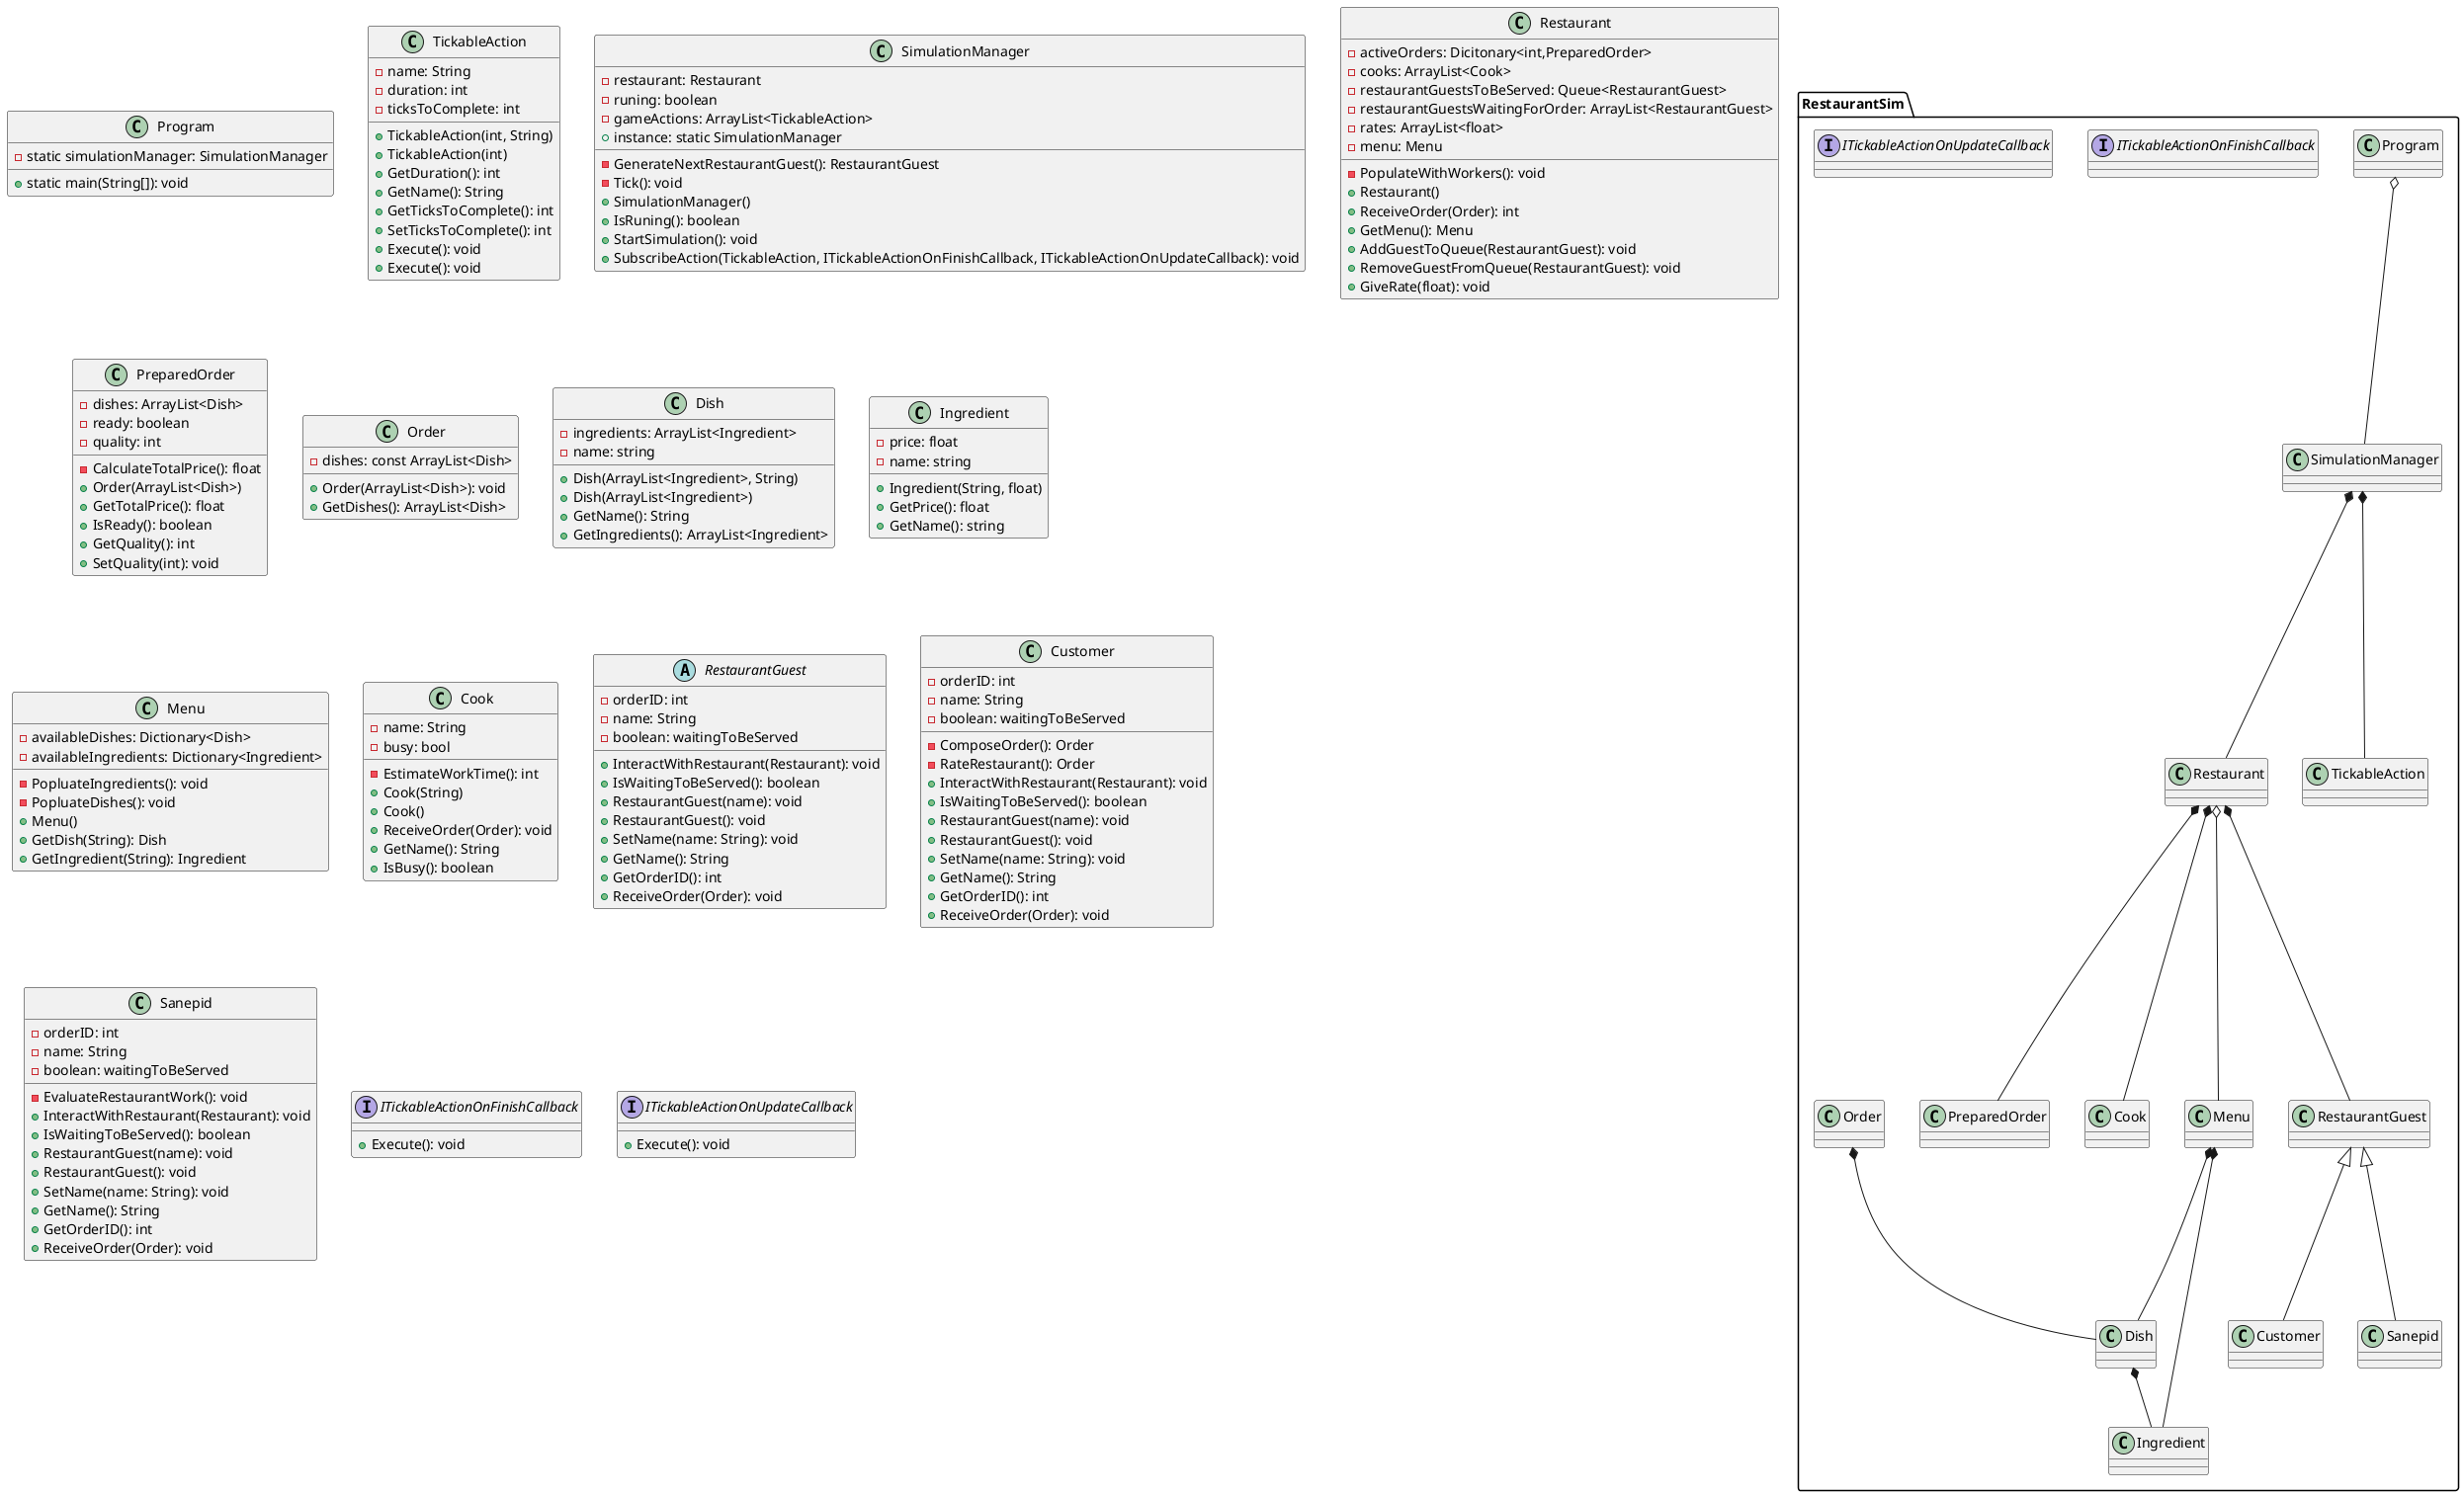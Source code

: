 @startuml

package "RestaurantSim"{
SimulationManager *-- Restaurant
SimulationManager *-- TickableAction
Program o-- SimulationManager
Dish *-- Ingredient
Order *-- Dish
Restaurant *-- PreparedOrder
Restaurant *-- Cook
Restaurant o-- Menu
Restaurant *-- RestaurantGuest
Menu *-- Ingredient
Menu *-- Dish
RestaurantGuest <|-- Customer
RestaurantGuest <|-- Sanepid
}

package RestaurantSim <<Folder>> {
  class TickableAction
  interface ITickableActionOnFinishCallback
  interface ITickableActionOnUpdateCallback
  class Order
 }

class Program{
    -static simulationManager: SimulationManager
    +static main(String[]): void
}

class TickableAction{
    -name: String
    -duration: int
    -ticksToComplete: int
    +TickableAction(int, String)
    +TickableAction(int)
    +GetDuration(): int
    +GetName(): String
    +GetTicksToComplete(): int
    +SetTicksToComplete(): int
    +Execute(): void
    +Execute(): void
}

class SimulationManager{
    -restaurant: Restaurant
    -runing: boolean
    -gameActions: ArrayList<TickableAction>
    +instance: static SimulationManager
    -GenerateNextRestaurantGuest(): RestaurantGuest
    -Tick(): void
    +SimulationManager()
    +IsRuning(): boolean
    +StartSimulation(): void
    +SubscribeAction(TickableAction, ITickableActionOnFinishCallback, ITickableActionOnUpdateCallback): void
}

class Restaurant {
 -activeOrders: Dicitonary<int,PreparedOrder>
 -cooks: ArrayList<Cook>
 -restaurantGuestsToBeServed: Queue<RestaurantGuest>
 -restaurantGuestsWaitingForOrder: ArrayList<RestaurantGuest>
 -rates: ArrayList<float>
 -menu: Menu
 -PopulateWithWorkers(): void
 +Restaurant()
 +ReceiveOrder(Order): int
 +GetMenu(): Menu
 +AddGuestToQueue(RestaurantGuest): void
 +RemoveGuestFromQueue(RestaurantGuest): void
 +GiveRate(float): void
}

class PreparedOrder{
 -dishes: ArrayList<Dish>
 -ready: boolean
 -CalculateTotalPrice(): float
 -quality: int
 +Order(ArrayList<Dish>)
 +GetTotalPrice(): float
 +IsReady(): boolean
 +GetQuality(): int
 +SetQuality(int): void
}
class Order{
  -dishes: const ArrayList<Dish>
  +Order(ArrayList<Dish>): void
  +GetDishes(): ArrayList<Dish>
 }

class Dish{
 -ingredients: ArrayList<Ingredient>
 -name: string
 +Dish(ArrayList<Ingredient>, String)
 +Dish(ArrayList<Ingredient>)
 +GetName(): String
 +GetIngredients(): ArrayList<Ingredient>
}

class Ingredient{
 -price: float
 -name: string
 +Ingredient(String, float)
 +GetPrice(): float
 +GetName(): string
}

class Menu{
    -availableDishes: Dictionary<Dish>
    -availableIngredients: Dictionary<Ingredient>
    -PopluateIngredients(): void
    -PopluateDishes(): void
    +Menu()
    +GetDish(String): Dish
    +GetIngredient(String): Ingredient
}

class Cook{
 -name: String
 -busy: bool
 -EstimateWorkTime(): int
 +Cook(String)
 +Cook()
 +ReceiveOrder(Order): void
 +GetName(): String
 +IsBusy(): boolean
}

abstract class RestaurantGuest{
    -orderID: int
    -name: String
    -boolean: waitingToBeServed
    +InteractWithRestaurant(Restaurant): void
    +IsWaitingToBeServed(): boolean
    +RestaurantGuest(name): void
    +RestaurantGuest(): void
    +SetName(name: String): void
    +GetName(): String
    +GetOrderID(): int
    +ReceiveOrder(Order): void
}

class Customer{
    -orderID: int
    -name: String
    -boolean: waitingToBeServed
    -ComposeOrder(): Order
    -RateRestaurant(): Order
    +InteractWithRestaurant(Restaurant): void
    +IsWaitingToBeServed(): boolean
    +RestaurantGuest(name): void
    +RestaurantGuest(): void
    +SetName(name: String): void
    +GetName(): String
    +GetOrderID(): int
    +ReceiveOrder(Order): void
}

class Sanepid{
    -orderID: int
    -name: String
    -boolean: waitingToBeServed
    -EvaluateRestaurantWork(): void
    +InteractWithRestaurant(Restaurant): void
    +IsWaitingToBeServed(): boolean
    +RestaurantGuest(name): void
    +RestaurantGuest(): void
    +SetName(name: String): void
    +GetName(): String
    +GetOrderID(): int
    +ReceiveOrder(Order): void
}
interface ITickableActionOnFinishCallback{
    +Execute(): void
}
interface ITickableActionOnUpdateCallback{
    +Execute(): void
}

@enduml